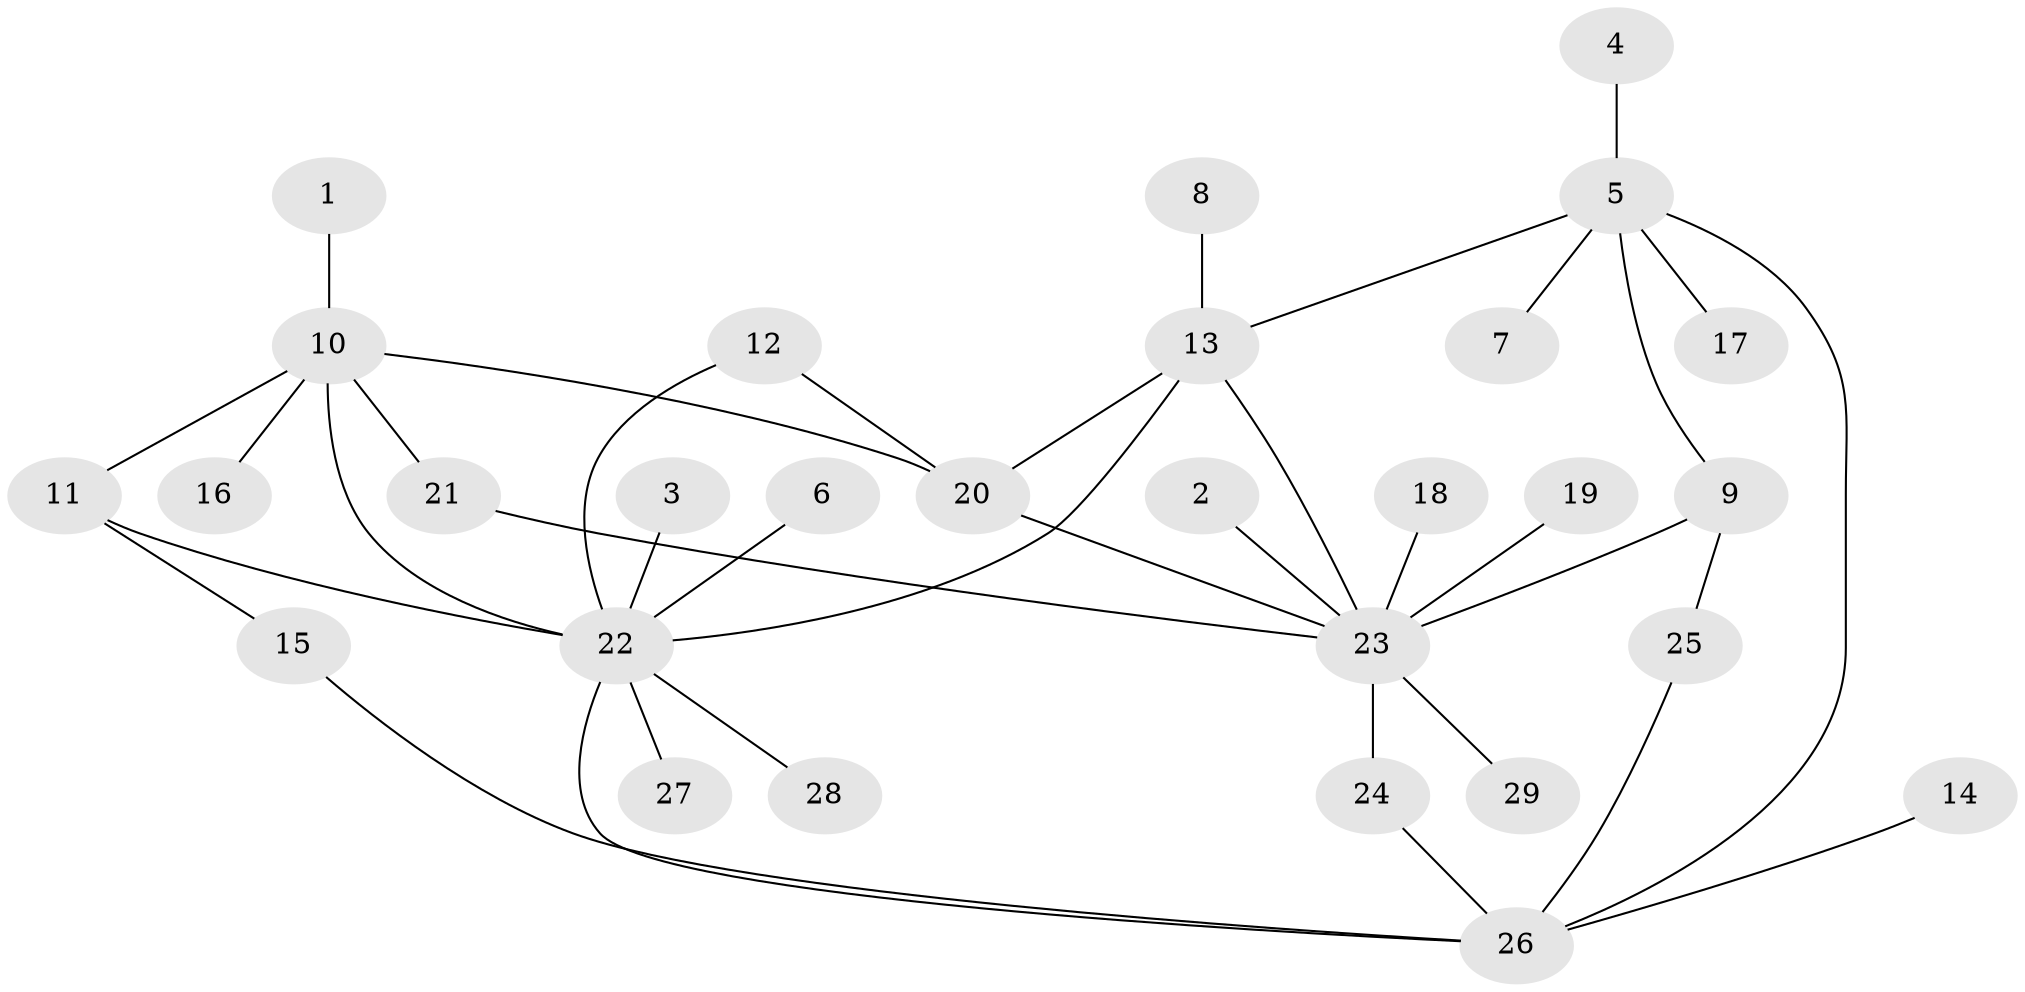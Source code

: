 // original degree distribution, {1: 0.5894736842105263, 14: 0.010526315789473684, 8: 0.010526315789473684, 5: 0.031578947368421054, 9: 0.021052631578947368, 13: 0.010526315789473684, 4: 0.042105263157894736, 3: 0.08421052631578947, 2: 0.18947368421052632, 10: 0.010526315789473684}
// Generated by graph-tools (version 1.1) at 2025/36/03/04/25 23:36:39]
// undirected, 29 vertices, 38 edges
graph export_dot {
  node [color=gray90,style=filled];
  1;
  2;
  3;
  4;
  5;
  6;
  7;
  8;
  9;
  10;
  11;
  12;
  13;
  14;
  15;
  16;
  17;
  18;
  19;
  20;
  21;
  22;
  23;
  24;
  25;
  26;
  27;
  28;
  29;
  1 -- 10 [weight=1.0];
  2 -- 23 [weight=1.0];
  3 -- 22 [weight=1.0];
  4 -- 5 [weight=1.0];
  5 -- 7 [weight=1.0];
  5 -- 9 [weight=1.0];
  5 -- 13 [weight=1.0];
  5 -- 17 [weight=1.0];
  5 -- 26 [weight=1.0];
  6 -- 22 [weight=1.0];
  8 -- 13 [weight=1.0];
  9 -- 23 [weight=1.0];
  9 -- 25 [weight=1.0];
  10 -- 11 [weight=1.0];
  10 -- 16 [weight=1.0];
  10 -- 20 [weight=1.0];
  10 -- 21 [weight=1.0];
  10 -- 22 [weight=1.0];
  11 -- 15 [weight=1.0];
  11 -- 22 [weight=2.0];
  12 -- 20 [weight=1.0];
  12 -- 22 [weight=1.0];
  13 -- 20 [weight=1.0];
  13 -- 22 [weight=1.0];
  13 -- 23 [weight=1.0];
  14 -- 26 [weight=1.0];
  15 -- 26 [weight=1.0];
  18 -- 23 [weight=1.0];
  19 -- 23 [weight=1.0];
  20 -- 23 [weight=1.0];
  21 -- 23 [weight=1.0];
  22 -- 26 [weight=1.0];
  22 -- 27 [weight=1.0];
  22 -- 28 [weight=1.0];
  23 -- 24 [weight=1.0];
  23 -- 29 [weight=1.0];
  24 -- 26 [weight=1.0];
  25 -- 26 [weight=1.0];
}
